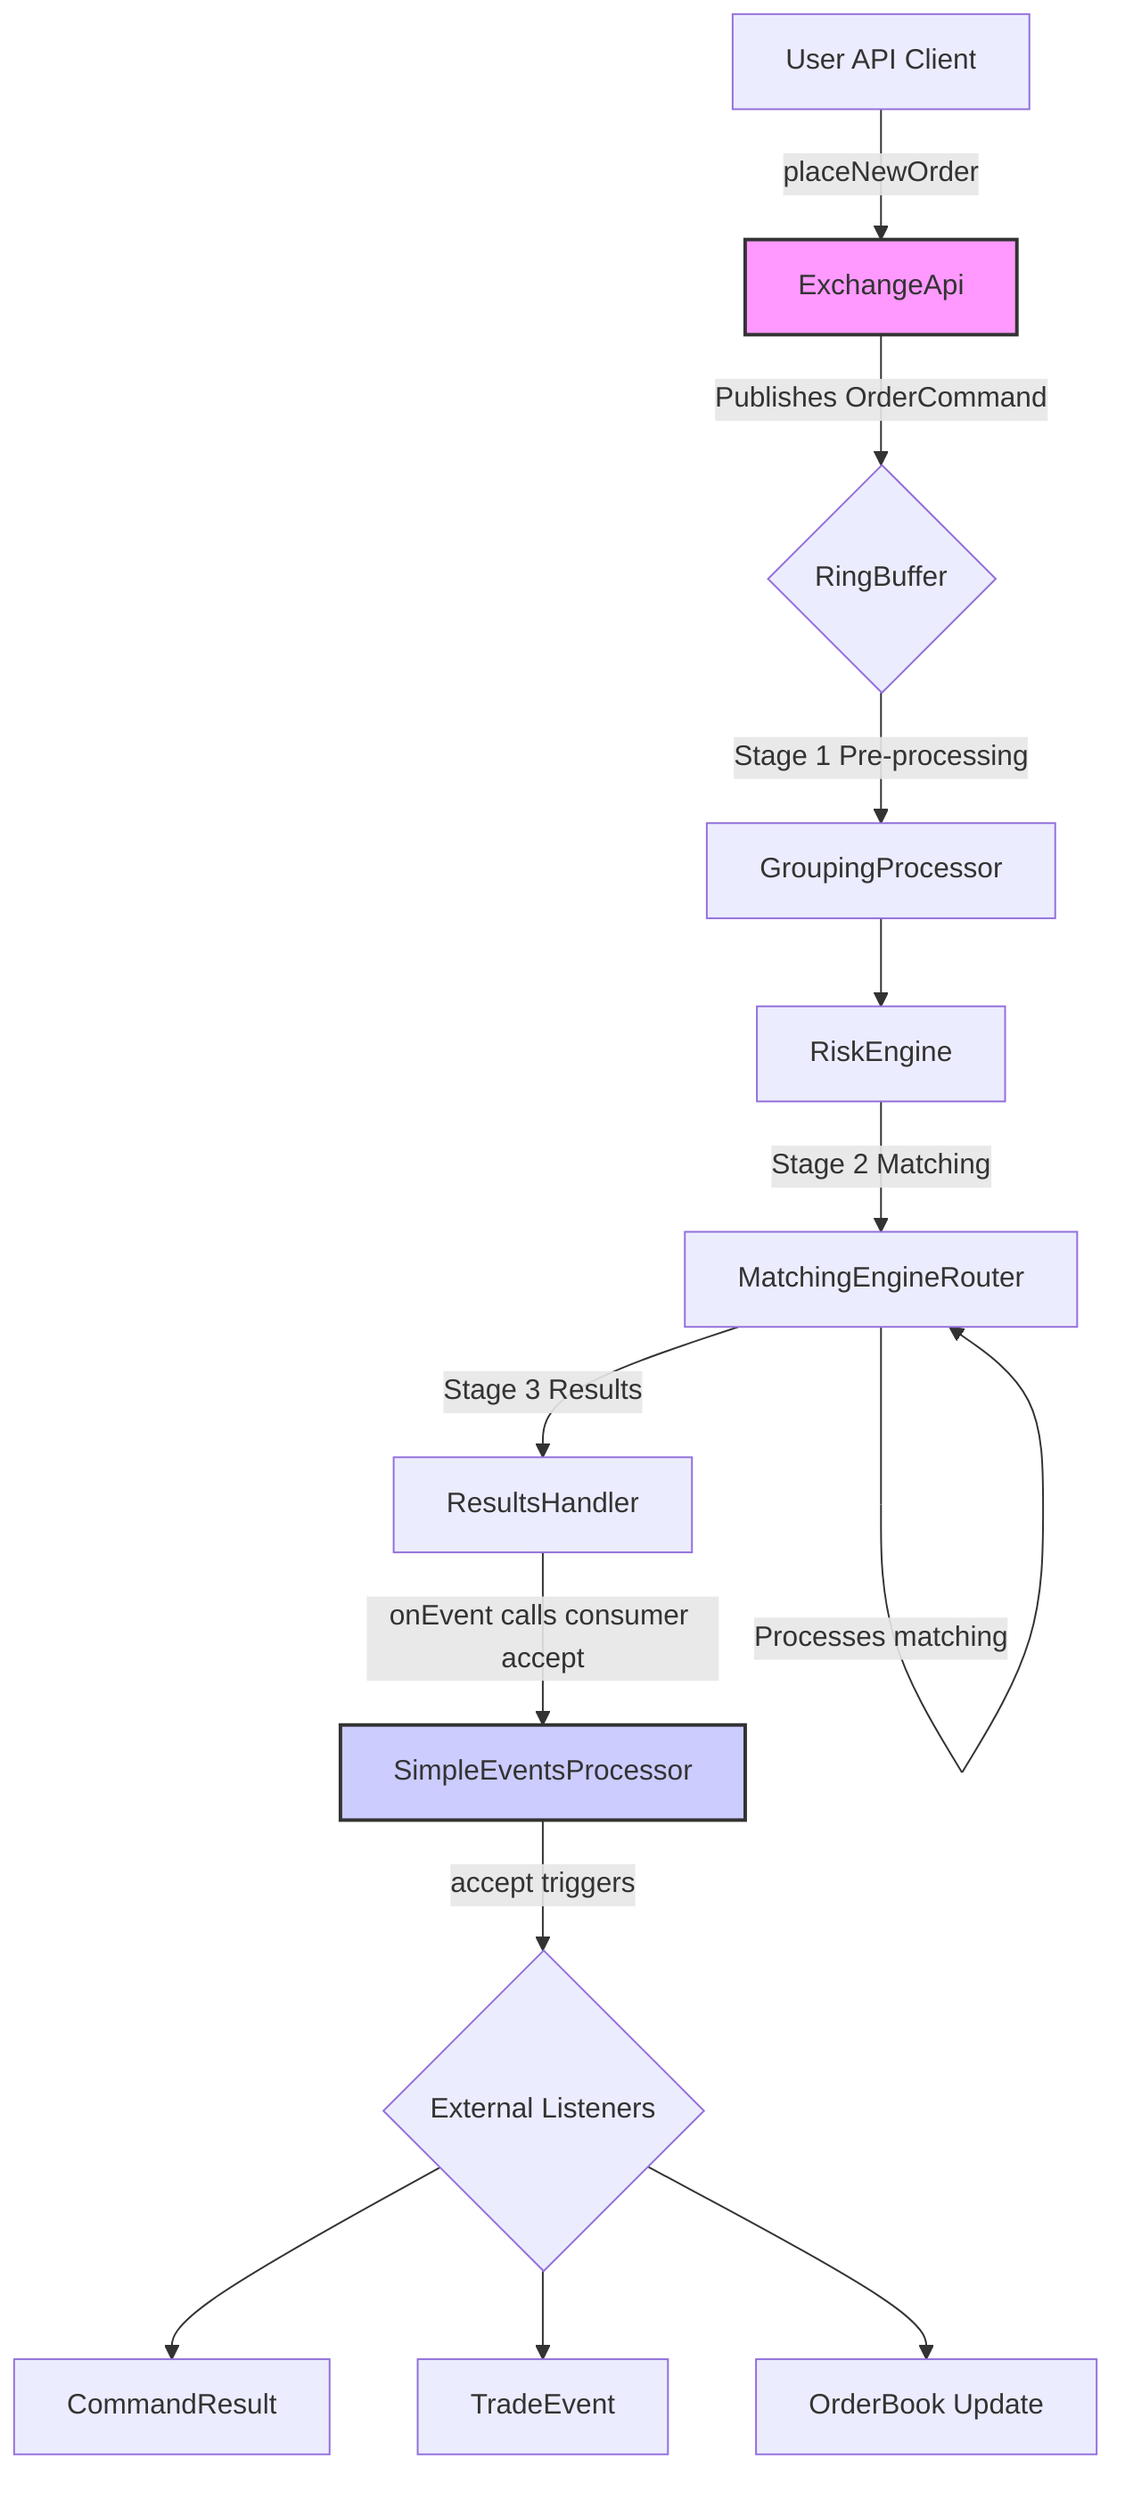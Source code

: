 flowchart TD
    A[User API Client] -->|placeNewOrder| B[ExchangeApi];
    B -->|Publishes OrderCommand| C{RingBuffer};
    C -->|Stage 1 Pre-processing| D[GroupingProcessor];
    D --> E[RiskEngine];
    E -->|Stage 2 Matching| F[MatchingEngineRouter];
    F -->|Processes matching| F;
    F -->|Stage 3 Results| G[ResultsHandler];
    G -->|onEvent calls consumer accept| H[SimpleEventsProcessor];
    H -->|accept triggers| I{External Listeners};
    I --> I1[CommandResult];
    I --> I2[TradeEvent];
    I --> I3[OrderBook Update];

    style B fill:#f9f,stroke:#333,stroke-width:2px
    style H fill:#ccf,stroke:#333,stroke-width:2px